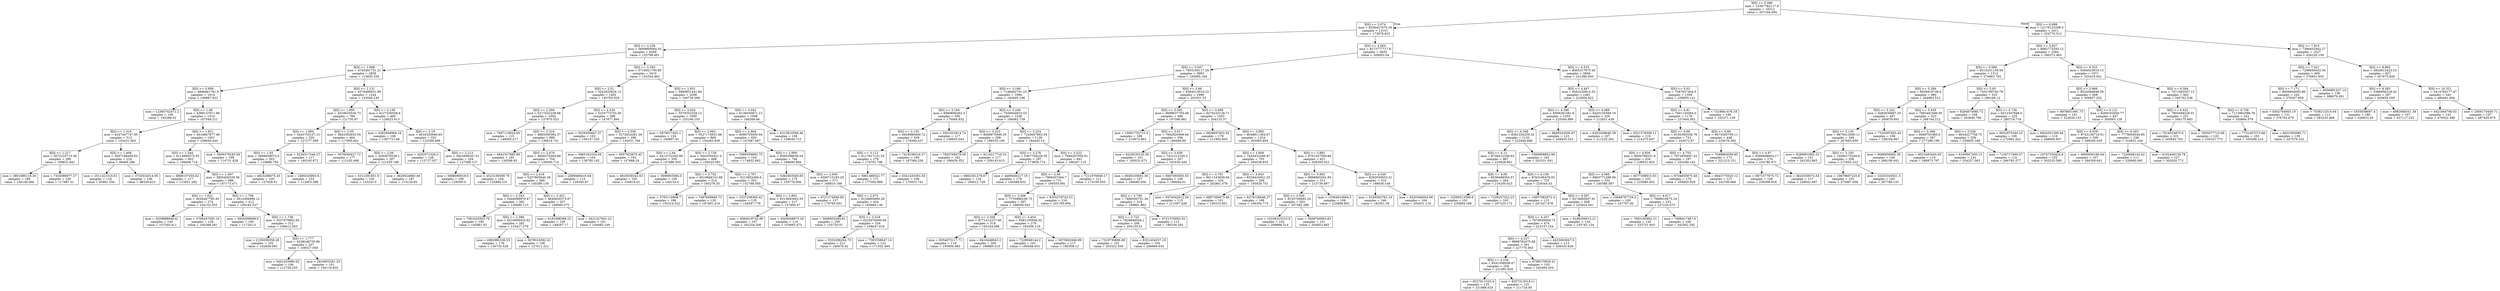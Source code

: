 digraph Tree {
node [shape=box] ;
0 [label="X[0] <= 5.086\nmse = 13367782117.9\nsamples = 16512\nvalue = 207194.694"] ;
1 [label="X[0] <= 3.074\nmse = 8336427076.34\nsamples = 13101\nvalue = 173978.823"] ;
0 -> 1 [labeldistance=2.5, labelangle=45, headlabel="True"] ;
2 [label="X[0] <= 2.236\nmse = 5609800064.03\nsamples = 6268\nvalue = 135798.601"] ;
1 -> 2 ;
3 [label="X[0] <= 1.898\nmse = 4745491751.21\nsamples = 2858\nvalue = 115830.339"] ;
2 -> 3 ;
4 [label="X[0] <= 0.956\nmse = 4946461781.9\nsamples = 1614\nvalue = 109887.923"] ;
3 -> 4 ;
5 [label="mse = 12365742472.2\nsamples = 100\nvalue = 145296.02"] ;
4 -> 5 ;
6 [label="X[0] <= 1.48\nmse = 4368137911.86\nsamples = 1514\nvalue = 107549.211"] ;
4 -> 6 ;
7 [label="X[0] <= 1.316\nmse = 4247447747.95\nsamples = 513\nvalue = 103431.583"] ;
6 -> 7 ;
8 [label="X[0] <= 1.217\nmse = 5072225715.58\nsamples = 289\nvalue = 108831.841"] ;
7 -> 8 ;
9 [label="mse = 3801980116.26\nsamples = 189\nvalue = 104146.566"] ;
8 -> 9 ;
10 [label="mse = 7353086977.27\nsamples = 100\nvalue = 117687.01"] ;
8 -> 10 ;
11 [label="X[0] <= 1.408\nmse = 3097168456.63\nsamples = 224\nvalue = 96464.286"] ;
7 -> 11 ;
12 [label="mse = 2511421516.81\nsamples = 118\nvalue = 93881.356"] ;
11 -> 12 ;
13 [label="mse = 3733532014.95\nsamples = 106\nvalue = 99339.623"] ;
11 -> 13 ;
14 [label="X[0] <= 1.821\nmse = 4416847877.46\nsamples = 1001\nvalue = 109659.444"] ;
6 -> 14 ;
15 [label="X[0] <= 1.544\nmse = 4114890575.55\nsamples = 803\nvalue = 108408.719"] ;
14 -> 15 ;
16 [label="mse = 5868107455.62\nsamples = 117\nvalue = 115651.282"] ;
15 -> 16 ;
17 [label="X[0] <= 1.667\nmse = 3805400339.36\nsamples = 686\nvalue = 107173.471"] ;
15 -> 17 ;
18 [label="X[0] <= 1.621\nmse = 3626447785.45\nsamples = 274\nvalue = 104152.555"] ;
17 -> 18 ;
19 [label="mse = 3529988846.41\nsamples = 146\nvalue = 107540.411"] ;
18 -> 19 ;
20 [label="mse = 3708447050.19\nsamples = 128\nvalue = 100288.281"] ;
18 -> 20 ;
21 [label="X[0] <= 1.706\nmse = 3914306980.12\nsamples = 412\nvalue = 109182.527"] ;
17 -> 21 ;
22 [label="mse = 5004508899.0\nsamples = 100\nvalue = 117201.0"] ;
21 -> 22 ;
23 [label="X[0] <= 1.736\nmse = 3537670602.65\nsamples = 312\nvalue = 106612.503"] ;
21 -> 23 ;
24 [label="mse = 2135058358.28\nsamples = 105\nvalue = 102838.095"] ;
23 -> 24 ;
25 [label="X[0] <= 1.777\nmse = 4238248750.96\nsamples = 207\nvalue = 108527.058"] ;
23 -> 25 ;
26 [label="mse = 5461025980.02\nsamples = 106\nvalue = 112729.255"] ;
25 -> 26 ;
27 [label="mse = 2916955261.25\nsamples = 101\nvalue = 104116.832"] ;
25 -> 27 ;
28 [label="mse = 5609379245.56\nsamples = 198\nvalue = 114731.828"] ;
14 -> 28 ;
29 [label="X[0] <= 2.131\nmse = 4379490631.99\nsamples = 1244\nvalue = 123540.195"] ;
3 -> 29 ;
30 [label="X[0] <= 1.995\nmse = 4518635530.73\nsamples = 784\nvalue = 121730.87"] ;
29 -> 30 ;
31 [label="X[0] <= 1.964\nmse = 5445755107.31\nsamples = 320\nvalue = 127277.509"] ;
30 -> 31 ;
32 [label="X[0] <= 1.93\nmse = 3689039972.0\nsamples = 203\nvalue = 119886.704"] ;
31 -> 32 ;
33 [label="mse = 4823286675.45\nsamples = 100\nvalue = 127028.01"] ;
32 -> 33 ;
34 [label="mse = 2490245983.6\nsamples = 103\nvalue = 112953.398"] ;
32 -> 34 ;
35 [label="mse = 8234517346.27\nsamples = 117\nvalue = 140100.872"] ;
31 -> 35 ;
36 [label="X[0] <= 2.05\nmse = 3843392653.54\nsamples = 464\nvalue = 117905.601"] ;
30 -> 36 ;
37 [label="mse = 3076040427.72\nsamples = 177\nvalue = 112182.486"] ;
36 -> 37 ;
38 [label="X[0] <= 2.08\nmse = 4283979538.1\nsamples = 287\nvalue = 121435.188"] ;
36 -> 38 ;
39 [label="mse = 5311591851.0\nsamples = 100\nvalue = 133243.0"] ;
38 -> 39 ;
40 [label="mse = 3620024860.46\nsamples = 187\nvalue = 115120.85"] ;
38 -> 40 ;
41 [label="X[0] <= 2.156\nmse = 4127250558.6\nsamples = 460\nvalue = 126623.913"] ;
29 -> 41 ;
42 [label="mse = 4262846964.16\nsamples = 108\nvalue = 139773.148"] ;
41 -> 42 ;
43 [label="X[0] <= 2.19\nmse = 4016320940.65\nsamples = 352\nvalue = 122589.489"] ;
41 -> 43 ;
44 [label="mse = 4202071026.3\nsamples = 148\nvalue = 115727.027"] ;
43 -> 44 ;
45 [label="X[0] <= 2.213\nmse = 3822608347.51\nsamples = 204\nvalue = 127568.137"] ;
43 -> 45 ;
46 [label="mse = 3088090619.0\nsamples = 100\nvalue = 129309.0"] ;
45 -> 46 ;
47 [label="mse = 4523159389.79\nsamples = 104\nvalue = 125894.231"] ;
45 -> 47 ;
48 [label="X[0] <= 2.593\nmse = 5719921700.85\nsamples = 3410\nvalue = 152534.463"] ;
2 -> 48 ;
49 [label="X[0] <= 2.51\nmse = 5242025624.12\nsamples = 1402\nvalue = 140783.029"] ;
48 -> 49 ;
50 [label="X[0] <= 2.266\nmse = 5217432238.68\nsamples = 1004\nvalue = 137970.523"] ;
49 -> 50 ;
51 [label="mse = 7697119624.95\nsamples = 115\nvalue = 146905.217"] ;
50 -> 51 ;
52 [label="X[0] <= 2.318\nmse = 4885000392.37\nsamples = 889\nvalue = 136814.741"] ;
50 -> 52 ;
53 [label="mse = 4942327665.89\nsamples = 185\nvalue = 130398.93"] ;
52 -> 53 ;
54 [label="X[0] <= 2.479\nmse = 4856276304.89\nsamples = 704\nvalue = 138500.714"] ;
52 -> 54 ;
55 [label="X[0] <= 2.418\nmse = 5257805040.28\nsamples = 589\nvalue = 140289.139"] ;
54 -> 55 ;
56 [label="X[0] <= 2.343\nmse = 5444099970.47\nsamples = 382\nvalue = 136680.113"] ;
55 -> 56 ;
57 [label="mse = 7961020503.78\nsamples = 100\nvalue = 145881.02"] ;
56 -> 57 ;
58 [label="X[0] <= 2.389\nmse = 4510909425.62\nsamples = 282\nvalue = 133417.379"] ;
56 -> 58 ;
59 [label="mse = 4982980106.53\nsamples = 176\nvalue = 136733.528"] ;
58 -> 59 ;
60 [label="mse = 3678518362.41\nsamples = 106\nvalue = 127911.321"] ;
58 -> 60 ;
61 [label="X[0] <= 2.451\nmse = 4845620373.87\nsamples = 207\nvalue = 146949.275"] ;
55 -> 61 ;
62 [label="mse = 6181998388.22\nsamples = 106\nvalue = 149297.17"] ;
61 -> 62 ;
63 [label="mse = 3431227601.22\nsamples = 101\nvalue = 144485.149"] ;
61 -> 63 ;
64 [label="mse = 2699466416.64\nsamples = 115\nvalue = 129340.87"] ;
54 -> 64 ;
65 [label="X[0] <= 2.534\nmse = 5233773753.56\nsamples = 398\nvalue = 147877.894"] ;
49 -> 65 ;
66 [label="mse = 5029306847.37\nsamples = 102\nvalue = 156137.255"] ;
65 -> 66 ;
67 [label="X[0] <= 2.556\nmse = 5272624261.36\nsamples = 296\nvalue = 145031.764"] ;
65 -> 67 ;
68 [label="mse = 3965181034.58\nsamples = 104\nvalue = 139795.192"] ;
67 -> 68 ;
69 [label="mse = 5957923670.45\nsamples = 192\nvalue = 147868.24"] ;
67 -> 69 ;
70 [label="X[0] <= 2.831\nmse = 5889851441.66\nsamples = 2008\nvalue = 160739.399"] ;
48 -> 70 ;
71 [label="X[0] <= 2.624\nmse = 5579352329.13\nsamples = 1000\nvalue = 155166.105"] ;
70 -> 71 ;
72 [label="mse = 5879017403.1\nsamples = 134\nvalue = 160867.91"] ;
71 -> 72 ;
73 [label="X[0] <= 2.663\nmse = 5527174931.68\nsamples = 866\nvalue = 154283.839"] ;
71 -> 73 ;
74 [label="X[0] <= 2.64\nmse = 4413732292.89\nsamples = 200\nvalue = 147486.505"] ;
73 -> 74 ;
75 [label="mse = 4810030242.63\nsamples = 100\nvalue = 154819.01"] ;
74 -> 75 ;
76 [label="mse = 3909903084.0\nsamples = 100\nvalue = 140154.0"] ;
74 -> 76 ;
77 [label="X[0] <= 2.729\nmse = 5843500421.4\nsamples = 666\nvalue = 156325.081"] ;
73 -> 77 ;
78 [label="X[0] <= 2.702\nmse = 6519666151.68\nsamples = 314\nvalue = 160278.35"] ;
77 -> 78 ;
79 [label="mse = 5793110968.7\nsamples = 186\nvalue = 155314.522"] ;
78 -> 79 ;
80 [label="mse = 7487608949.73\nsamples = 128\nvalue = 167491.414"] ;
78 -> 80 ;
81 [label="X[0] <= 2.767\nmse = 5213952494.6\nsamples = 352\nvalue = 152798.585"] ;
77 -> 81 ;
82 [label="mse = 3337208365.43\nsamples = 135\nvalue = 144597.778"] ;
81 -> 82 ;
83 [label="X[0] <= 2.802\nmse = 6313643402.55\nsamples = 217\nvalue = 157900.47"] ;
81 -> 83 ;
84 [label="mse = 6084618743.99\nsamples = 107\nvalue = 162254.206"] ;
83 -> 84 ;
85 [label="mse = 6500048673.34\nsamples = 110\nvalue = 153665.473"] ;
83 -> 85 ;
86 [label="X[0] <= 3.042\nmse = 6136500671.13\nsamples = 1008\nvalue = 166268.46"] ;
70 -> 86 ;
87 [label="X[0] <= 2.864\nmse = 6090703000.04\nsamples = 850\nvalue = 167687.067"] ;
86 -> 87 ;
88 [label="mse = 5999559892.75\nsamples = 104\nvalue = 174832.692"] ;
87 -> 88 ;
89 [label="X[0] <= 2.909\nmse = 6095298638.54\nsamples = 746\nvalue = 166690.894"] ;
87 -> 89 ;
90 [label="mse = 5362583540.85\nsamples = 175\nvalue = 159776.006"] ;
89 -> 90 ;
91 [label="X[0] <= 2.945\nmse = 6300715193.29\nsamples = 571\nvalue = 168810.168"] ;
89 -> 91 ;
92 [label="mse = 6721374668.85\nsamples = 137\nvalue = 178760.591"] ;
91 -> 92 ;
93 [label="X[0] <= 2.973\nmse = 6126805690.28\nsamples = 434\nvalue = 165669.136"] ;
91 -> 93 ;
94 [label="mse = 5666955285.61\nsamples = 100\nvalue = 155720.01"] ;
93 -> 94 ;
95 [label="X[0] <= 3.018\nmse = 6225976060.94\nsamples = 334\nvalue = 168647.916"] ;
93 -> 95 ;
96 [label="mse = 5552286264.73\nsamples = 212\nvalue = 166976.42"] ;
95 -> 96 ;
97 [label="mse = 7383358647.14\nsamples = 122\nvalue = 171552.484"] ;
95 -> 97 ;
98 [label="mse = 6313810568.46\nsamples = 158\nvalue = 158636.715"] ;
86 -> 98 ;
99 [label="X[0] <= 4.064\nmse = 8273777717.8\nsamples = 6833\nvalue = 209002.04"] ;
1 -> 99 ;
100 [label="X[0] <= 3.547\nmse = 7855169117.29\nsamples = 3993\nvalue = 193085.164"] ;
99 -> 100 ;
101 [label="X[0] <= 3.186\nmse = 7146492791.23\nsamples = 1994\nvalue = 183645.196"] ;
100 -> 101 ;
102 [label="X[0] <= 3.164\nmse = 6060690262.3\nsamples = 556\nvalue = 175064.932"] ;
101 -> 102 ;
103 [label="X[0] <= 3.135\nmse = 6629980460.72\nsamples = 439\nvalue = 179390.437"] ;
102 -> 103 ;
104 [label="X[0] <= 3.112\nmse = 6117617131.55\nsamples = 279\nvalue = 174701.796"] ;
103 -> 104 ;
105 [label="mse = 5961488522.77\nsamples = 171\nvalue = 177092.988"] ;
104 -> 105 ;
106 [label="mse = 6341433363.34\nsamples = 108\nvalue = 170915.741"] ;
104 -> 106 ;
107 [label="mse = 7418236516.37\nsamples = 160\nvalue = 187566.256"] ;
103 -> 107 ;
108 [label="mse = 3591023814.74\nsamples = 117\nvalue = 158835.043"] ;
102 -> 108 ;
109 [label="X[0] <= 3.248\nmse = 7526844810.53\nsamples = 1438\nvalue = 186962.739"] ;
101 -> 109 ;
110 [label="X[0] <= 3.223\nmse = 8489675849.35\nsamples = 299\nvalue = 196553.194"] ;
109 -> 110 ;
111 [label="mse = 7920769479.59\nsamples = 182\nvalue = 188459.352"] ;
110 -> 111 ;
112 [label="mse = 9114217716.53\nsamples = 117\nvalue = 209143.615"] ;
110 -> 112 ;
113 [label="X[0] <= 3.324\nmse = 7243607863.04\nsamples = 1139\nvalue = 184445.14"] ;
109 -> 113 ;
114 [label="X[0] <= 3.276\nmse = 5367736229.05\nsamples = 297\nvalue = 173609.774"] ;
113 -> 114 ;
115 [label="mse = 6662381278.67\nsamples = 118\nvalue = 180012.729"] ;
114 -> 115 ;
116 [label="mse = 4469440217.19\nsamples = 179\nvalue = 169388.832"] ;
114 -> 116 ;
117 [label="X[0] <= 3.522\nmse = 7849267050.91\nsamples = 842\nvalue = 188267.115"] ;
113 -> 117 ;
118 [label="X[0] <= 3.49\nmse = 7906307404.7\nsamples = 731\nvalue = 190555.691"] ;
117 -> 118 ;
119 [label="X[0] <= 3.406\nmse = 7770996238.73\nsamples = 597\nvalue = 188039.543"] ;
118 -> 119 ;
120 [label="X[0] <= 3.358\nmse = 8771412237.46\nsamples = 319\nvalue = 192164.596"] ;
119 -> 120 ;
121 [label="mse = 9354673117.71\nsamples = 119\nvalue = 195994.983"] ;
120 -> 121 ;
122 [label="mse = 8410448043.2\nsamples = 200\nvalue = 189885.515"] ;
120 -> 122 ;
123 [label="X[0] <= 3.454\nmse = 6581105946.02\nsamples = 278\nvalue = 183306.119"] ;
119 -> 123 ;
124 [label="mse = 7228048144.2\nsamples = 161\nvalue = 185448.453"] ;
123 -> 124 ;
125 [label="mse = 5675862946.89\nsamples = 117\nvalue = 180358.12"] ;
123 -> 125 ;
126 [label="mse = 8355278742.53\nsamples = 134\nvalue = 201765.694"] ;
118 -> 126 ;
127 [label="mse = 7211976949.17\nsamples = 111\nvalue = 173195.505"] ;
117 -> 127 ;
128 [label="X[0] <= 3.66\nmse = 8384515010.22\nsamples = 1999\nvalue = 202501.52"] ;
100 -> 128 ;
129 [label="X[0] <= 3.592\nmse = 8698637705.48\nsamples = 496\nvalue = 197580.861"] ;
128 -> 129 ;
130 [label="mse = 10061735710.4\nsamples = 188\nvalue = 210873.963"] ;
129 -> 130 ;
131 [label="X[0] <= 3.617\nmse = 7692920468.64\nsamples = 308\nvalue = 189466.89"] ;
129 -> 131 ;
132 [label="mse = 8220530120.58\nsamples = 101\nvalue = 185032.673"] ;
131 -> 132 ;
133 [label="X[0] <= 3.639\nmse = 7421213100.2\nsamples = 207\nvalue = 191630.444"] ;
131 -> 133 ;
134 [label="mse = 9048105681.36\nsamples = 107\nvalue = 194085.056"] ;
133 -> 134 ;
135 [label="mse = 5667093003.93\nsamples = 100\nvalue = 189004.01"] ;
133 -> 135 ;
136 [label="X[0] <= 3.698\nmse = 8270225128.71\nsamples = 1503\nvalue = 204125.37"] ;
128 -> 136 ;
137 [label="mse = 9839697852.92\nsamples = 179\nvalue = 211962.603"] ;
136 -> 137 ;
138 [label="X[0] <= 3.892\nmse = 8048611364.67\nsamples = 1324\nvalue = 203065.804"] ;
136 -> 138 ;
139 [label="X[0] <= 3.809\nmse = 7454433286.97\nsamples = 703\nvalue = 200208.835"] ;
138 -> 139 ;
140 [label="X[0] <= 3.781\nmse = 8011243839.04\nsamples = 434\nvalue = 202861.078"] ;
139 -> 140 ;
141 [label="X[0] <= 3.749\nmse = 7486500751.34\nsamples = 319\nvalue = 199891.862"] ;
140 -> 141 ;
142 [label="X[0] <= 3.722\nmse = 7828646544.1\nsamples = 206\nvalue = 205133.51"] ;
141 -> 142 ;
143 [label="mse = 7319730896.99\nsamples = 102\nvalue = 203322.559"] ;
142 -> 143 ;
144 [label="mse = 8321404257.19\nsamples = 104\nvalue = 206909.635"] ;
142 -> 144 ;
145 [label="mse = 6721370093.52\nsamples = 113\nvalue = 190336.292"] ;
141 -> 145 ;
146 [label="mse = 9374542612.54\nsamples = 115\nvalue = 211097.426"] ;
140 -> 146 ;
147 [label="X[0] <= 3.843\nmse = 6526424931.25\nsamples = 269\nvalue = 195929.751"] ;
139 -> 147 ;
148 [label="mse = 6887306673.49\nsamples = 101\nvalue = 190315.851"] ;
147 -> 148 ;
149 [label="mse = 6279128446.27\nsamples = 168\nvalue = 199304.774"] ;
147 -> 149 ;
150 [label="X[0] <= 3.992\nmse = 8701547509.84\nsamples = 621\nvalue = 206300.023"] ;
138 -> 150 ;
151 [label="X[0] <= 3.962\nmse = 8998865291.85\nsamples = 311\nvalue = 213739.897"] ;
150 -> 151 ;
152 [label="X[0] <= 3.926\nmse = 8155706685.24\nsamples = 203\nvalue = 207382.286"] ;
151 -> 152 ;
153 [label="mse = 10338315310.8\nsamples = 102\nvalue = 209886.314"] ;
152 -> 153 ;
154 [label="mse = 5938760903.83\nsamples = 101\nvalue = 204853.465"] ;
152 -> 154 ;
155 [label="mse = 10364916604.5\nsamples = 108\nvalue = 225689.852"] ;
151 -> 155 ;
156 [label="X[0] <= 4.026\nmse = 8292030933.31\nsamples = 310\nvalue = 198836.148"] ;
150 -> 156 ;
157 [label="mse = 8185563763.16\nsamples = 146\nvalue = 192551.39"] ;
156 -> 157 ;
158 [label="mse = 8320346004.99\nsamples = 164\nvalue = 204431.116"] ;
156 -> 158 ;
159 [label="X[0] <= 4.533\nmse = 8005317975.45\nsamples = 2840\nvalue = 231380.943"] ;
99 -> 159 ;
160 [label="X[0] <= 4.447\nmse = 8262226914.52\nsamples = 1481\nvalue = 223604.822"] ;
159 -> 160 ;
161 [label="X[0] <= 4.396\nmse = 8569281581.8\nsamples = 1255\nvalue = 225544.889"] ;
160 -> 161 ;
162 [label="X[0] <= 4.348\nmse = 8361334259.52\nsamples = 1132\nvalue = 222946.846"] ;
161 -> 162 ;
163 [label="X[0] <= 4.13\nmse = 8736412336.63\nsamples = 987\nvalue = 225828.601"] ;
162 -> 163 ;
164 [label="X[0] <= 4.09\nmse = 8536498354.57\nsamples = 264\nvalue = 216200.023"] ;
163 -> 164 ;
165 [label="mse = 10290313569.8\nsamples = 101\nvalue = 230684.188"] ;
164 -> 165 ;
166 [label="mse = 7239237322.23\nsamples = 163\nvalue = 207225.172"] ;
164 -> 166 ;
167 [label="X[0] <= 4.159\nmse = 8763196479.93\nsamples = 723\nvalue = 229344.43"] ;
163 -> 167 ;
168 [label="mse = 10957082972.4\nsamples = 115\nvalue = 247427.878"] ;
167 -> 168 ;
169 [label="X[0] <= 4.297\nmse = 8274682907.91\nsamples = 608\nvalue = 225924.041"] ;
167 -> 169 ;
170 [label="X[0] <= 4.257\nmse = 7978926956.73\nsamples = 474\nvalue = 223137.154"] ;
169 -> 170 ;
171 [label="X[0] <= 4.227\nmse = 8998782475.48\nsamples = 361\nvalue = 227770.945"] ;
170 -> 171 ;
172 [label="X[0] <= 4.194\nmse = 8541508008.47\nsamples = 258\nvalue = 221493.829"] ;
171 -> 172 ;
173 [label="mse = 8527911525.4\nsamples = 125\nvalue = 231888.024"] ;
172 -> 173 ;
174 [label="mse = 8357313014.11\nsamples = 133\nvalue = 211724.85"] ;
172 -> 174 ;
175 [label="mse = 9798270830.51\nsamples = 103\nvalue = 243494.204"] ;
171 -> 175 ;
176 [label="mse = 4433063647.9\nsamples = 113\nvalue = 208333.628"] ;
170 -> 176 ;
177 [label="mse = 9196209012.21\nsamples = 134\nvalue = 235782.134"] ;
169 -> 177 ;
178 [label="mse = 5366908852.99\nsamples = 145\nvalue = 203331.041"] ;
162 -> 178 ;
179 [label="mse = 9849243500.87\nsamples = 123\nvalue = 249455.333"] ;
161 -> 179 ;
180 [label="X[0] <= 4.489\nmse = 6420155569.19\nsamples = 226\nvalue = 212831.438"] ;
160 -> 180 ;
181 [label="mse = 6302458640.38\nsamples = 107\nvalue = 211225.262"] ;
180 -> 181 ;
182 [label="mse = 6521578506.11\nsamples = 119\nvalue = 214275.647"] ;
180 -> 182 ;
183 [label="X[0] <= 5.02\nmse = 7587637404.5\nsamples = 1359\nvalue = 239855.141"] ;
159 -> 183 ;
184 [label="X[0] <= 4.81\nmse = 7601135064.0\nsamples = 1179\nvalue = 237944.302"] ;
183 -> 184 ;
185 [label="X[0] <= 4.69\nmse = 8100390338.76\nsamples = 731\nvalue = 243072.67"] ;
184 -> 185 ;
186 [label="X[0] <= 4.656\nmse = 8094786531.9\nsamples = 434\nvalue = 236931.825"] ;
185 -> 186 ;
187 [label="X[0] <= 4.566\nmse = 8663771289.06\nsamples = 332\nvalue = 240388.587"] ;
186 -> 187 ;
188 [label="mse = 10848787726.2\nsamples = 100\nvalue = 247707.06"] ;
187 -> 188 ;
189 [label="X[0] <= 4.617\nmse = 7688916675.24\nsamples = 232\nvalue = 237234.073"] ;
187 -> 189 ;
190 [label="mse = 7662185902.21\nsamples = 126\nvalue = 232751.603"] ;
189 -> 190 ;
191 [label="mse = 7668417487.6\nsamples = 106\nvalue = 242562.292"] ;
189 -> 191 ;
192 [label="mse = 6077308915.93\nsamples = 102\nvalue = 225680.402"] ;
186 -> 192 ;
193 [label="X[0] <= 4.755\nmse = 7972950697.42\nsamples = 297\nvalue = 252046.162"] ;
185 -> 193 ;
194 [label="mse = 8704855975.48\nsamples = 170\nvalue = 258955.929"] ;
193 -> 194 ;
195 [label="mse = 6843775020.12\nsamples = 127\nvalue = 242796.866"] ;
193 -> 195 ;
196 [label="X[0] <= 4.89\nmse = 6673565709.11\nsamples = 448\nvalue = 229576.362"] ;
184 -> 196 ;
197 [label="mse = 7048893058.85\nsamples = 172\nvalue = 221215.151"] ;
196 -> 197 ;
198 [label="X[0] <= 4.97\nmse = 6368948604.17\nsamples = 276\nvalue = 234786.971"] ;
196 -> 198 ;
199 [label="mse = 6871577675.72\nsamples = 159\nvalue = 239308.818"] ;
198 -> 199 ;
200 [label="mse = 5620339574.54\nsamples = 117\nvalue = 228641.897"] ;
198 -> 200 ;
201 [label="mse = 7318661478.18\nsamples = 180\nvalue = 252371.139"] ;
183 -> 201 ;
202 [label="X[0] <= 6.888\nmse = 12179125298.0\nsamples = 3411\nvalue = 334770.512"] ;
0 -> 202 [labeldistance=2.5, labelangle=-45, headlabel="False"] ;
203 [label="X[0] <= 5.827\nmse = 9082773293.12\nsamples = 2384\nvalue = 295372.463"] ;
202 -> 203 ;
204 [label="X[0] <= 5.589\nmse = 8315251159.56\nsamples = 1313\nvalue = 270863.792"] ;
203 -> 204 ;
205 [label="X[0] <= 5.289\nmse = 8556919748.6\nsamples = 980\nvalue = 264983.512"] ;
204 -> 205 ;
206 [label="X[0] <= 5.242\nmse = 9282630667.25\nsamples = 457\nvalue = 260679.691"] ;
205 -> 206 ;
207 [label="X[0] <= 5.145\nmse = 9679412600.11\nsamples = 349\nvalue = 267665.659"] ;
206 -> 207 ;
208 [label="mse = 8286901892.53\nsamples = 141\nvalue = 261502.865"] ;
207 -> 208 ;
209 [label="X[0] <= 5.193\nmse = 10580175240.6\nsamples = 208\nvalue = 271843.322"] ;
207 -> 209 ;
210 [label="mse = 10879667225.6\nsamples = 103\nvalue = 275967.058"] ;
209 -> 210 ;
211 [label="mse = 10253343021.3\nsamples = 105\nvalue = 267798.133"] ;
209 -> 211 ;
212 [label="mse = 7333097063.44\nsamples = 108\nvalue = 238104.667"] ;
206 -> 212 ;
213 [label="X[0] <= 5.439\nmse = 7892461696.95\nsamples = 523\nvalue = 268744.212"] ;
205 -> 213 ;
214 [label="X[0] <= 5.368\nmse = 8949791985.6\nsamples = 267\nvalue = 277286.199"] ;
213 -> 214 ;
215 [label="mse = 9096856062.56\nsamples = 149\nvalue = 268109.443"] ;
214 -> 215 ;
216 [label="mse = 8523483445.65\nsamples = 118\nvalue = 288873.797"] ;
214 -> 216 ;
217 [label="X[0] <= 5.526\nmse = 6634227758.75\nsamples = 256\nvalue = 259835.188"] ;
213 -> 217 ;
218 [label="mse = 6160947200.13\nsamples = 142\nvalue = 254257.063"] ;
217 -> 218 ;
219 [label="mse = 7136717460.57\nsamples = 114\nvalue = 266783.377"] ;
217 -> 219 ;
220 [label="X[0] <= 5.65\nmse = 7202799740.78\nsamples = 333\nvalue = 288169.12"] ;
204 -> 220 ;
221 [label="mse = 8284675985.72\nsamples = 108\nvalue = 303690.796"] ;
220 -> 221 ;
222 [label="X[0] <= 5.736\nmse = 6512347848.0\nsamples = 225\nvalue = 280718.716"] ;
220 -> 222 ;
223 [label="mse = 6052975340.23\nsamples = 109\nvalue = 272962.422"] ;
222 -> 223 ;
224 [label="mse = 6834351399.94\nsamples = 116\nvalue = 288006.957"] ;
222 -> 224 ;
225 [label="X[0] <= 6.323\nmse = 8384523919.13\nsamples = 1071\nvalue = 325419.041"] ;
203 -> 225 ;
226 [label="X[0] <= 5.968\nmse = 8524584848.59\nsamples = 608\nvalue = 309927.202"] ;
225 -> 226 ;
227 [label="mse = 8978651991.75\nsamples = 161\nvalue = 323626.155"] ;
226 -> 227 ;
228 [label="X[0] <= 6.121\nmse = 8269102659.77\nsamples = 447\nvalue = 304993.128"] ;
226 -> 228 ;
229 [label="X[0] <= 6.058\nmse = 8743136716.01\nsamples = 209\nvalue = 298345.029"] ;
228 -> 229 ;
230 [label="mse = 10747335424.8\nsamples = 102\nvalue = 302525.569"] ;
229 -> 230 ;
231 [label="mse = 6800050196.64\nsamples = 107\nvalue = 294359.841"] ;
229 -> 231 ;
232 [label="X[0] <= 6.203\nmse = 7779934544.85\nsamples = 238\nvalue = 310831.164"] ;
228 -> 232 ;
233 [label="mse = 7220948142.42\nsamples = 111\nvalue = 320900.081"] ;
232 -> 233 ;
234 [label="mse = 8102440139.78\nsamples = 127\nvalue = 302030.772"] ;
232 -> 234 ;
235 [label="X[0] <= 6.584\nmse = 7471583507.12\nsamples = 463\nvalue = 345762.536"] ;
225 -> 235 ;
236 [label="X[0] <= 6.432\nmse = 7803469226.01\nsamples = 221\nvalue = 340175.683"] ;
235 -> 236 ;
237 [label="mse = 7918524875.6\nsamples = 101\nvalue = 345942.703"] ;
236 -> 237 ;
238 [label="mse = 7655077710.96\nsamples = 120\nvalue = 335321.775"] ;
236 -> 238 ;
239 [label="X[0] <= 6.706\nmse = 7113962586.76\nsamples = 242\nvalue = 350864.579"] ;
235 -> 239 ;
240 [label="mse = 7731497573.66\nsamples = 103\nvalue = 355298.214"] ;
239 -> 240 ;
241 [label="mse = 6631005090.71\nsamples = 139\nvalue = 347579.223"] ;
239 -> 241 ;
242 [label="X[0] <= 7.815\nmse = 7399452942.27\nsamples = 1027\nvalue = 426226.159"] ;
202 -> 242 ;
243 [label="X[0] <= 7.421\nmse = 7298656452.34\nsamples = 400\nvalue = 376931.935"] ;
242 -> 243 ;
244 [label="X[0] <= 7.171\nmse = 8006804695.86\nsamples = 242\nvalue = 370567.959"] ;
243 -> 244 ;
245 [label="mse = 8302704955.19\nsamples = 131\nvalue = 376782.679"] ;
244 -> 245 ;
246 [label="mse = 7558212519.64\nsamples = 111\nvalue = 363233.468"] ;
244 -> 246 ;
247 [label="mse = 6056981437.14\nsamples = 158\nvalue = 386679.291"] ;
243 -> 247 ;
248 [label="X[0] <= 8.865\nmse = 4924612423.53\nsamples = 627\nvalue = 457673.829"] ;
242 -> 248 ;
249 [label="X[0] <= 8.383\nmse = 5366956318.42\nsamples = 287\nvalue = 430654.059"] ;
248 -> 249 ;
250 [label="mse = 5555658697.4\nsamples = 180\nvalue = 426812.05"] ;
249 -> 250 ;
251 [label="mse = 4982908551.39\nsamples = 107\nvalue = 437117.252"] ;
249 -> 251 ;
252 [label="X[0] <= 10.321\nmse = 3414760177.47\nsamples = 340\nvalue = 480481.694"] ;
248 -> 252 ;
253 [label="mse = 4421944706.02\nsamples = 143\nvalue = 470922.399"] ;
252 -> 253 ;
254 [label="mse = 2569175459.71\nsamples = 197\nvalue = 487420.675"] ;
252 -> 254 ;
}